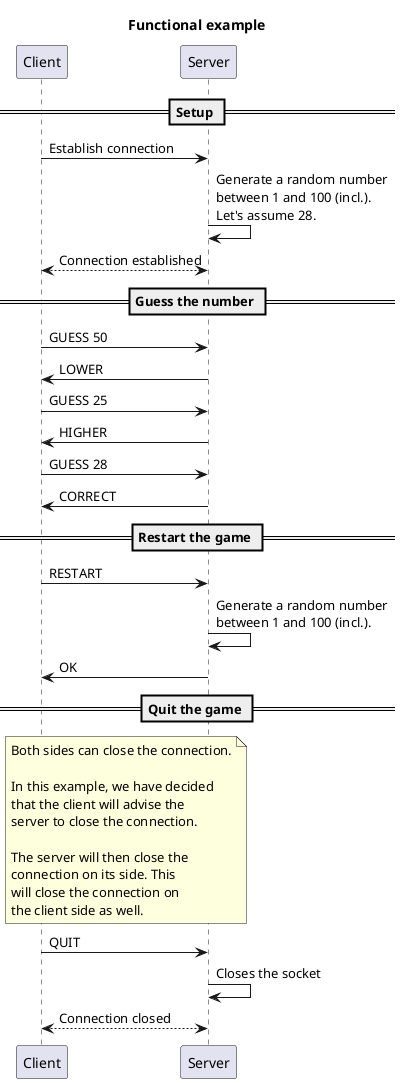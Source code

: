 @startuml functional-example

title "Functional example"

participant "Client" as c
participant "Server" as s

== Setup ==

c->s : Establish connection
s->s: Generate a random number\nbetween 1 and 100 (incl.).\nLet's assume 28.
c<-->s : Connection established

== Guess the number ==

c->s: GUESS 50
s->c: LOWER

c->s: GUESS 25
s->c: HIGHER

c->s: GUESS 28
s->c: CORRECT

== Restart the game ==

c->s: RESTART
s->s: Generate a random number\nbetween 1 and 100 (incl.).
s->c: OK

== Quit the game ==

note over c, s
Both sides can close the connection.

In this example, we have decided
that the client will advise the
server to close the connection.

The server will then close the
connection on its side. This
will close the connection on
the client side as well.
end note

c->s: QUIT

s->s: Closes the socket

c<-->s : Connection closed
@enduml
